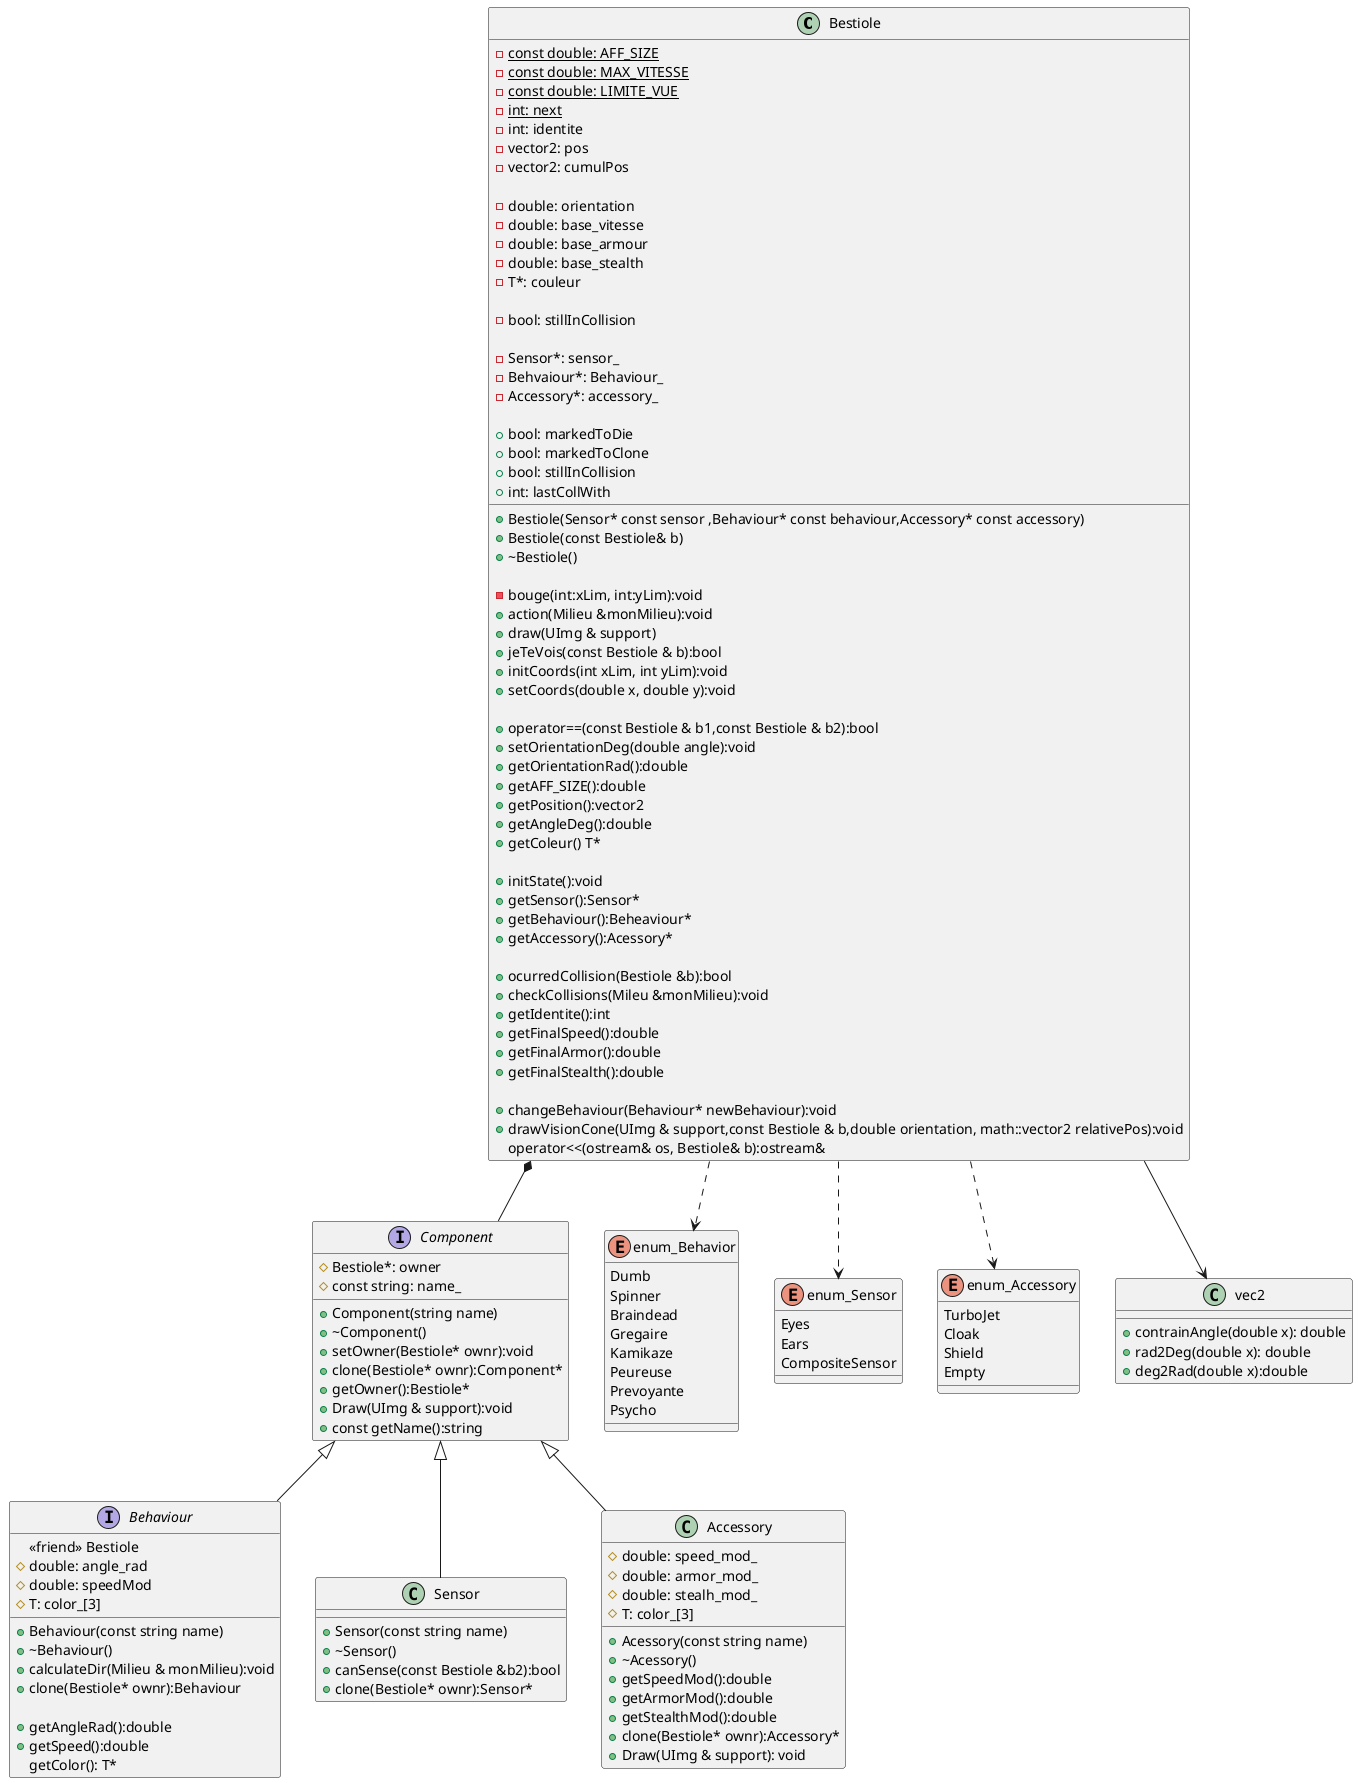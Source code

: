 @startuml classDiagram
class Bestiole{
  -{static} const double: AFF_SIZE
  -{static} const double: MAX_VITESSE
  -{static} const double: LIMITE_VUE
  -{static} int: next
  -int: identite
  -vector2: pos
  -vector2: cumulPos

  -double: orientation
  -double: base_vitesse
  -double: base_armour
  -double: base_stealth
  -T*: couleur

  -bool: stillInCollision

  -Sensor*: sensor_
  -Behvaiour*: Behaviour_
  -Accessory*: accessory_

  +bool: markedToDie
  +bool: markedToClone
  +bool: stillInCollision
  +int: lastCollWith

  +Bestiole(Sensor* const sensor ,Behaviour* const behaviour,Accessory* const accessory)
  +Bestiole(const Bestiole& b)
  +~Bestiole()

  -bouge(int:xLim, int:yLim):void
  +action(Milieu &monMilieu):void
  +draw(UImg & support)
  +jeTeVois(const Bestiole & b):bool
  +initCoords(int xLim, int yLim):void
  +setCoords(double x, double y):void

  +operator==(const Bestiole & b1,const Bestiole & b2):bool
  +setOrientationDeg(double angle):void
  +getOrientationRad():double
  +getAFF_SIZE():double
  +getPosition():vector2
  +getAngleDeg():double
  +getColeur() T*

  +initState():void
  +getSensor():Sensor*
  +getBehaviour():Beheaviour*
  +getAccessory():Acessory*

  +ocurredCollision(Bestiole &b):bool
  +checkCollisions(Mileu &monMilieu):void
  +getIdentite():int
  +getFinalSpeed():double
  +getFinalArmor():double
  +getFinalStealth():double

  +changeBehaviour(Behaviour* newBehaviour):void
  +drawVisionCone(UImg & support,const Bestiole & b,double orientation, math::vector2 relativePos):void
  operator<<(ostream& os, Bestiole& b):ostream&
}

interface Component{
  # Bestiole*: owner
  # const string: name_
  +Component(string name)
  +~Component()
  +setOwner(Bestiole* ownr):void
  +clone(Bestiole* ownr):Component*
  +getOwner():Bestiole*
  +Draw(UImg & support):void
  +const getName():string
}

enum enum_Behavior{
Dumb
Spinner
Braindead 
Gregaire 
Kamikaze
Peureuse
Prevoyante
Psycho
}

enum enum_Sensor{
  Eyes
  Ears
  CompositeSensor
}

enum enum_Accessory{
  TurboJet
  Cloak
  Shield
  Empty
}

class vec2{
  +contrainAngle(double x): double
  +rad2Deg(double x): double
  +deg2Rad(double x):double
}

interface Behaviour {
  <<friend>> Bestiole
  # double: angle_rad
  # double: speedMod
  # T: color_[3]

  +Behaviour(const string name)
  +~Behaviour()
  +calculateDir(Milieu & monMilieu):void
  +clone(Bestiole* ownr):Behaviour

  +getAngleRad():double
  +getSpeed():double
  getColor(): T*
}

class Sensor{
  +Sensor(const string name)
  +~Sensor()
  +canSense(const Bestiole &b2):bool
  +clone(Bestiole* ownr):Sensor*
}

class Accessory{
  #double: speed_mod_
  #double: armor_mod_
  #double: stealh_mod_
  #T: color_[3]

  +Acessory(const string name)
  +~Acessory()
  +getSpeedMod():double
  +getArmorMod():double
  +getStealthMod():double
  +clone(Bestiole* ownr):Accessory*
  +Draw(UImg & support): void
}

Bestiole *-- Component
Bestiole ..> enum_Behavior
Bestiole ..> enum_Accessory
Bestiole ..> enum_Sensor
Bestiole --> vec2
Component<|-- Behaviour
Component <|-- Sensor
Component<|--Accessory

@enduml